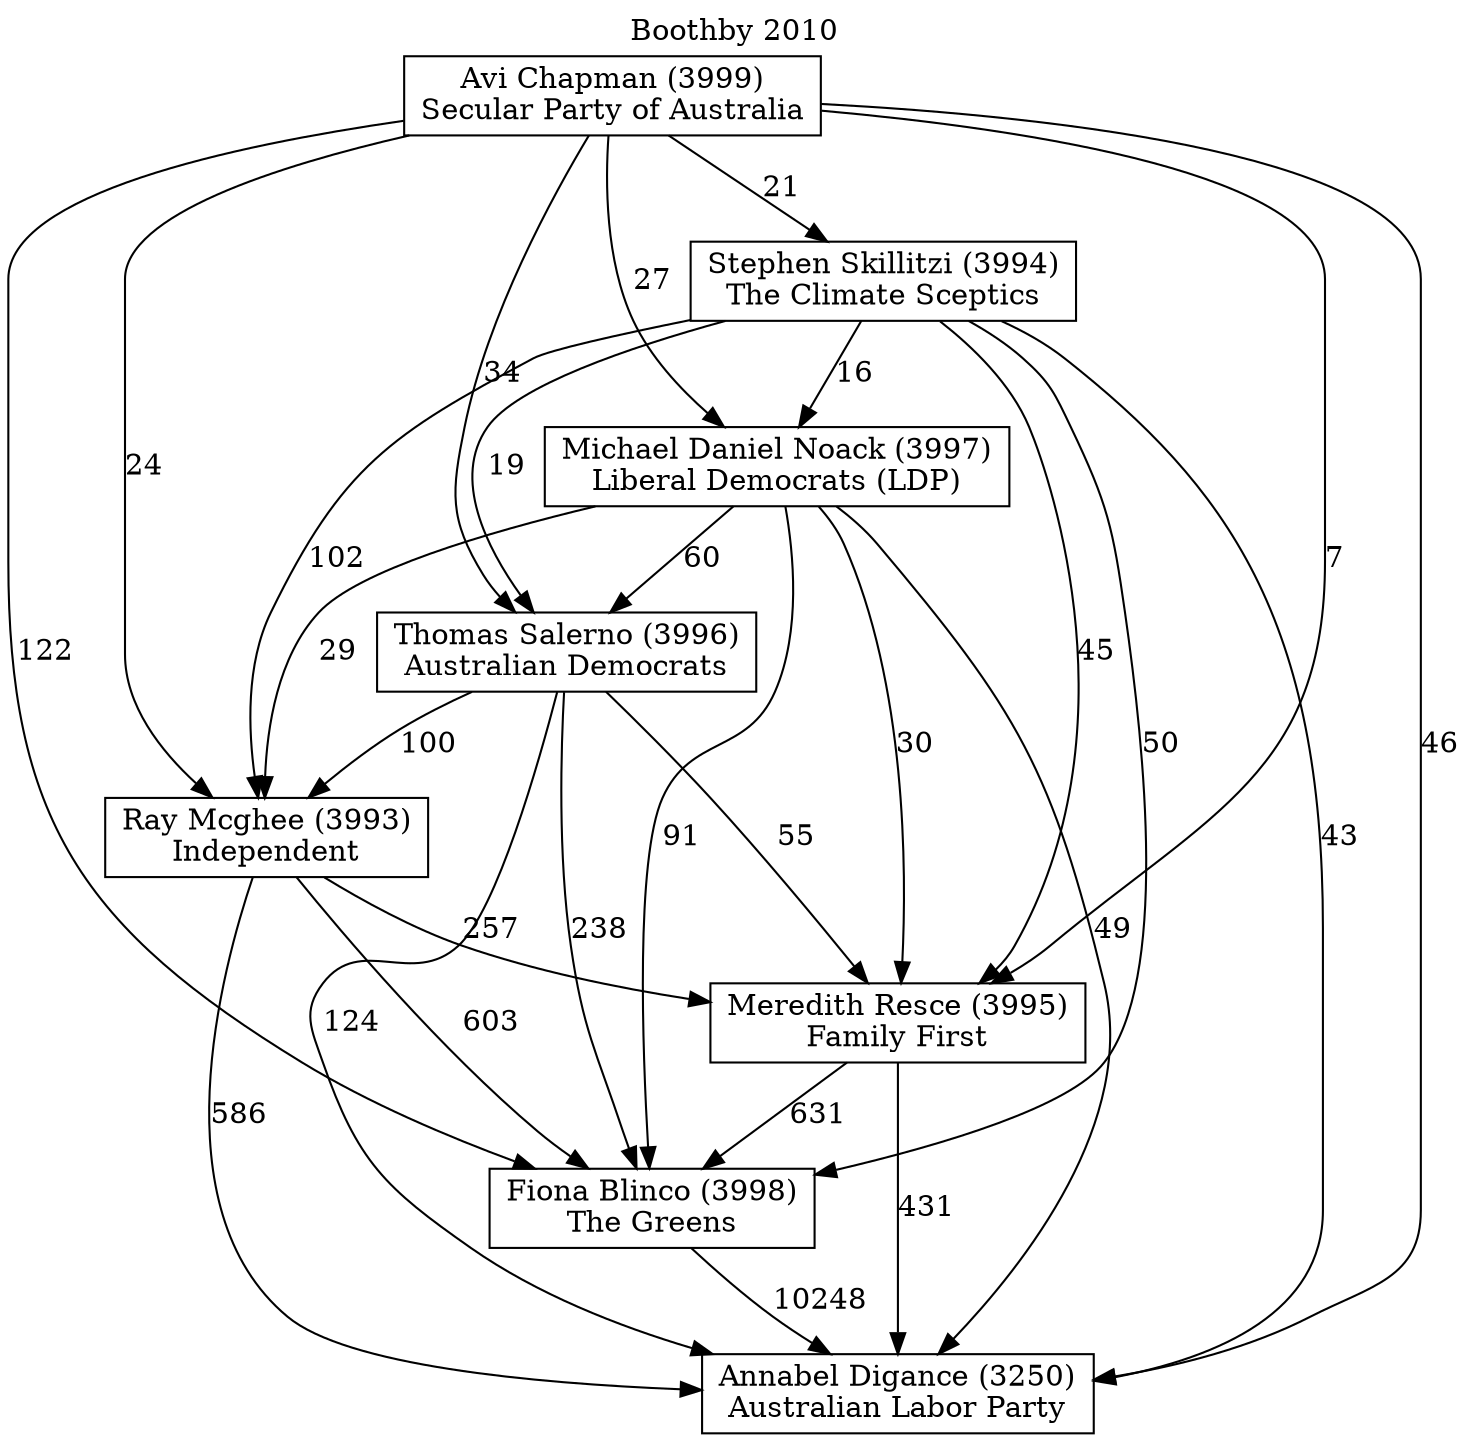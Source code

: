 // House preference flow
digraph "Annabel Digance (3250)_Boothby_2010" {
	graph [label="Boothby 2010" labelloc=t mclimit=10]
	node [shape=box]
	"Annabel Digance (3250)" [label="Annabel Digance (3250)
Australian Labor Party"]
	"Fiona Blinco (3998)" [label="Fiona Blinco (3998)
The Greens"]
	"Meredith Resce (3995)" [label="Meredith Resce (3995)
Family First"]
	"Ray Mcghee (3993)" [label="Ray Mcghee (3993)
Independent"]
	"Thomas Salerno (3996)" [label="Thomas Salerno (3996)
Australian Democrats"]
	"Michael Daniel Noack (3997)" [label="Michael Daniel Noack (3997)
Liberal Democrats (LDP)"]
	"Stephen Skillitzi (3994)" [label="Stephen Skillitzi (3994)
The Climate Sceptics"]
	"Avi Chapman (3999)" [label="Avi Chapman (3999)
Secular Party of Australia"]
	"Fiona Blinco (3998)" -> "Annabel Digance (3250)" [label=10248]
	"Meredith Resce (3995)" -> "Fiona Blinco (3998)" [label=631]
	"Ray Mcghee (3993)" -> "Meredith Resce (3995)" [label=257]
	"Thomas Salerno (3996)" -> "Ray Mcghee (3993)" [label=100]
	"Michael Daniel Noack (3997)" -> "Thomas Salerno (3996)" [label=60]
	"Stephen Skillitzi (3994)" -> "Michael Daniel Noack (3997)" [label=16]
	"Avi Chapman (3999)" -> "Stephen Skillitzi (3994)" [label=21]
	"Meredith Resce (3995)" -> "Annabel Digance (3250)" [label=431]
	"Ray Mcghee (3993)" -> "Annabel Digance (3250)" [label=586]
	"Thomas Salerno (3996)" -> "Annabel Digance (3250)" [label=124]
	"Michael Daniel Noack (3997)" -> "Annabel Digance (3250)" [label=49]
	"Stephen Skillitzi (3994)" -> "Annabel Digance (3250)" [label=43]
	"Avi Chapman (3999)" -> "Annabel Digance (3250)" [label=46]
	"Avi Chapman (3999)" -> "Michael Daniel Noack (3997)" [label=27]
	"Stephen Skillitzi (3994)" -> "Thomas Salerno (3996)" [label=19]
	"Avi Chapman (3999)" -> "Thomas Salerno (3996)" [label=34]
	"Michael Daniel Noack (3997)" -> "Ray Mcghee (3993)" [label=29]
	"Stephen Skillitzi (3994)" -> "Ray Mcghee (3993)" [label=102]
	"Avi Chapman (3999)" -> "Ray Mcghee (3993)" [label=24]
	"Thomas Salerno (3996)" -> "Meredith Resce (3995)" [label=55]
	"Michael Daniel Noack (3997)" -> "Meredith Resce (3995)" [label=30]
	"Stephen Skillitzi (3994)" -> "Meredith Resce (3995)" [label=45]
	"Avi Chapman (3999)" -> "Meredith Resce (3995)" [label=7]
	"Ray Mcghee (3993)" -> "Fiona Blinco (3998)" [label=603]
	"Thomas Salerno (3996)" -> "Fiona Blinco (3998)" [label=238]
	"Michael Daniel Noack (3997)" -> "Fiona Blinco (3998)" [label=91]
	"Stephen Skillitzi (3994)" -> "Fiona Blinco (3998)" [label=50]
	"Avi Chapman (3999)" -> "Fiona Blinco (3998)" [label=122]
}
